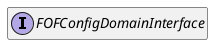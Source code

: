 @startuml
set namespaceSeparator \\
hide members
hide << alias >> circle

interface FOFConfigDomainInterface
@enduml

